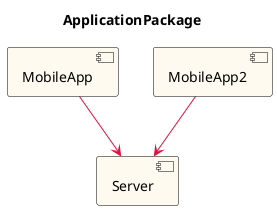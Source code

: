 ''''''''''''''''''''''''''''''''''''''''''
''                                      ''
''  AUTOGENERATED CODE -- DO NOT EDIT!  ''
''                                      ''
''''''''''''''''''''''''''''''''''''''''''

@startuml
title ApplicationPackage
hide stereotype
scale max 16384 height
skinparam component {
  BackgroundColor FloralWhite
  BorderColor Black
  ArrowColor Crimson
}
[MobileApp] as _0 <<highlight>>
[Server] as _1
_0 --> _1
[MobileApp2] as _2 <<highlight>>
_2 --> _1
@enduml